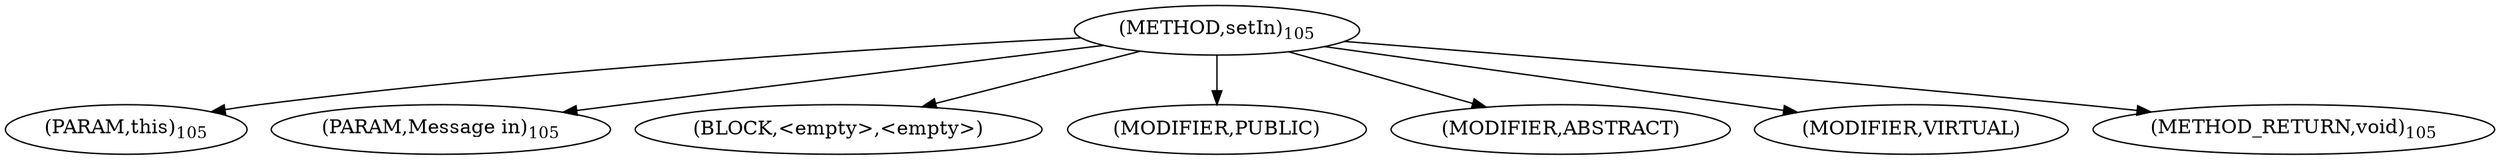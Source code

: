 digraph "setIn" {  
"94" [label = <(METHOD,setIn)<SUB>105</SUB>> ]
"95" [label = <(PARAM,this)<SUB>105</SUB>> ]
"96" [label = <(PARAM,Message in)<SUB>105</SUB>> ]
"97" [label = <(BLOCK,&lt;empty&gt;,&lt;empty&gt;)> ]
"98" [label = <(MODIFIER,PUBLIC)> ]
"99" [label = <(MODIFIER,ABSTRACT)> ]
"100" [label = <(MODIFIER,VIRTUAL)> ]
"101" [label = <(METHOD_RETURN,void)<SUB>105</SUB>> ]
  "94" -> "95" 
  "94" -> "96" 
  "94" -> "97" 
  "94" -> "98" 
  "94" -> "99" 
  "94" -> "100" 
  "94" -> "101" 
}

